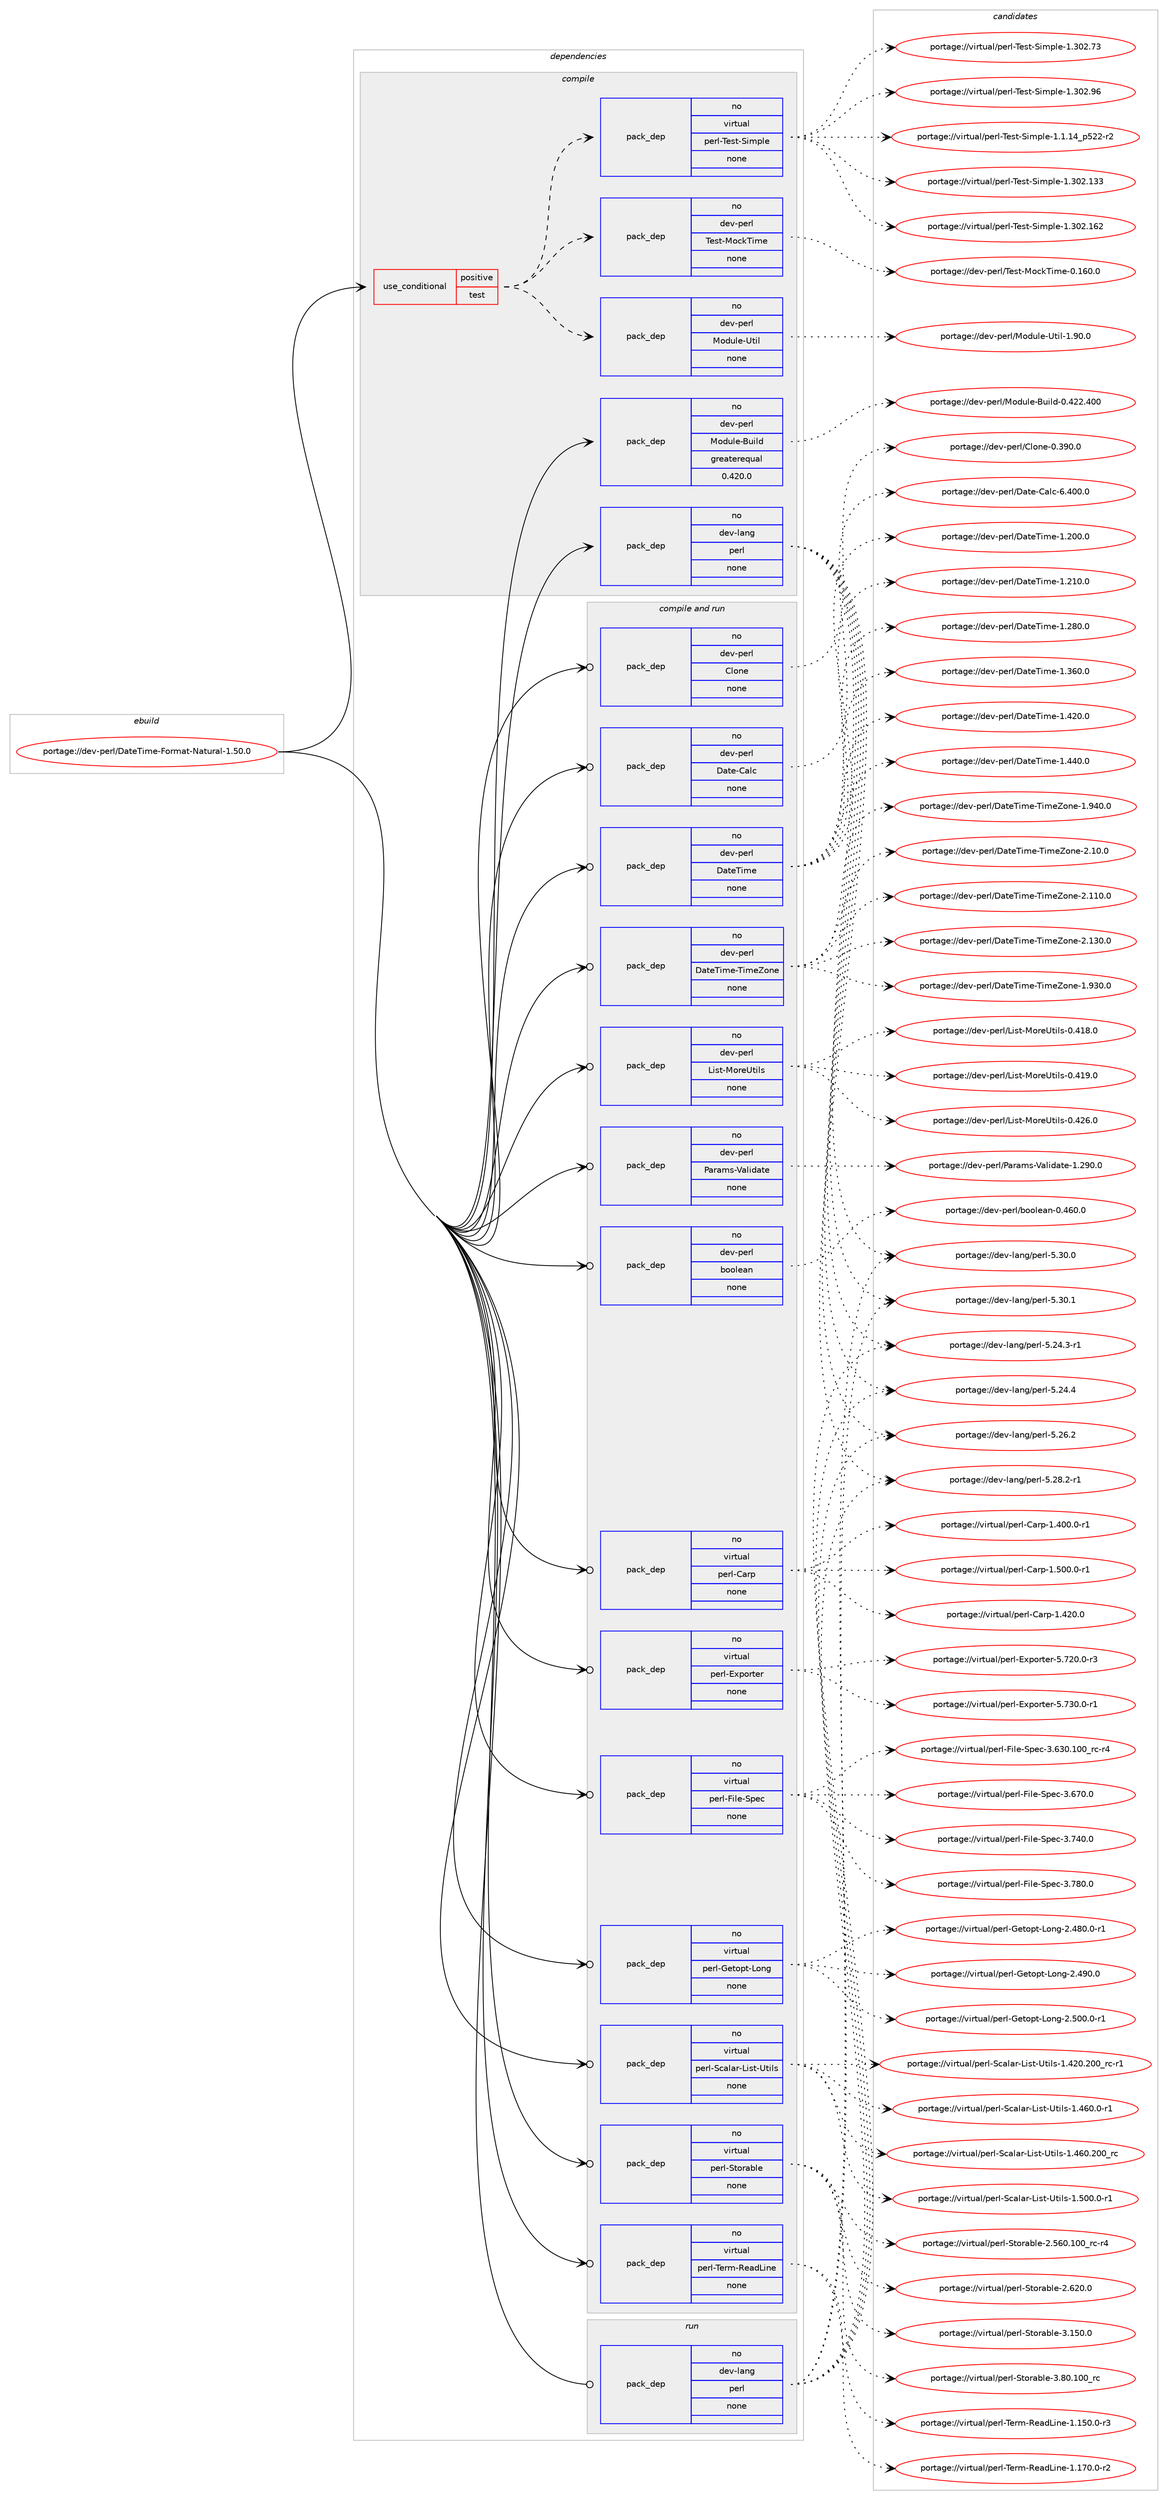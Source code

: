 digraph prolog {

# *************
# Graph options
# *************

newrank=true;
concentrate=true;
compound=true;
graph [rankdir=LR,fontname=Helvetica,fontsize=10,ranksep=1.5];#, ranksep=2.5, nodesep=0.2];
edge  [arrowhead=vee];
node  [fontname=Helvetica,fontsize=10];

# **********
# The ebuild
# **********

subgraph cluster_leftcol {
color=gray;
rank=same;
label=<<i>ebuild</i>>;
id [label="portage://dev-perl/DateTime-Format-Natural-1.50.0", color=red, width=4, href="../dev-perl/DateTime-Format-Natural-1.50.0.svg"];
}

# ****************
# The dependencies
# ****************

subgraph cluster_midcol {
color=gray;
label=<<i>dependencies</i>>;
subgraph cluster_compile {
fillcolor="#eeeeee";
style=filled;
label=<<i>compile</i>>;
subgraph cond22814 {
dependency111244 [label=<<TABLE BORDER="0" CELLBORDER="1" CELLSPACING="0" CELLPADDING="4"><TR><TD ROWSPAN="3" CELLPADDING="10">use_conditional</TD></TR><TR><TD>positive</TD></TR><TR><TD>test</TD></TR></TABLE>>, shape=none, color=red];
subgraph pack85258 {
dependency111245 [label=<<TABLE BORDER="0" CELLBORDER="1" CELLSPACING="0" CELLPADDING="4" WIDTH="220"><TR><TD ROWSPAN="6" CELLPADDING="30">pack_dep</TD></TR><TR><TD WIDTH="110">no</TD></TR><TR><TD>dev-perl</TD></TR><TR><TD>Module-Util</TD></TR><TR><TD>none</TD></TR><TR><TD></TD></TR></TABLE>>, shape=none, color=blue];
}
dependency111244:e -> dependency111245:w [weight=20,style="dashed",arrowhead="vee"];
subgraph pack85259 {
dependency111246 [label=<<TABLE BORDER="0" CELLBORDER="1" CELLSPACING="0" CELLPADDING="4" WIDTH="220"><TR><TD ROWSPAN="6" CELLPADDING="30">pack_dep</TD></TR><TR><TD WIDTH="110">no</TD></TR><TR><TD>dev-perl</TD></TR><TR><TD>Test-MockTime</TD></TR><TR><TD>none</TD></TR><TR><TD></TD></TR></TABLE>>, shape=none, color=blue];
}
dependency111244:e -> dependency111246:w [weight=20,style="dashed",arrowhead="vee"];
subgraph pack85260 {
dependency111247 [label=<<TABLE BORDER="0" CELLBORDER="1" CELLSPACING="0" CELLPADDING="4" WIDTH="220"><TR><TD ROWSPAN="6" CELLPADDING="30">pack_dep</TD></TR><TR><TD WIDTH="110">no</TD></TR><TR><TD>virtual</TD></TR><TR><TD>perl-Test-Simple</TD></TR><TR><TD>none</TD></TR><TR><TD></TD></TR></TABLE>>, shape=none, color=blue];
}
dependency111244:e -> dependency111247:w [weight=20,style="dashed",arrowhead="vee"];
}
id:e -> dependency111244:w [weight=20,style="solid",arrowhead="vee"];
subgraph pack85261 {
dependency111248 [label=<<TABLE BORDER="0" CELLBORDER="1" CELLSPACING="0" CELLPADDING="4" WIDTH="220"><TR><TD ROWSPAN="6" CELLPADDING="30">pack_dep</TD></TR><TR><TD WIDTH="110">no</TD></TR><TR><TD>dev-lang</TD></TR><TR><TD>perl</TD></TR><TR><TD>none</TD></TR><TR><TD></TD></TR></TABLE>>, shape=none, color=blue];
}
id:e -> dependency111248:w [weight=20,style="solid",arrowhead="vee"];
subgraph pack85262 {
dependency111249 [label=<<TABLE BORDER="0" CELLBORDER="1" CELLSPACING="0" CELLPADDING="4" WIDTH="220"><TR><TD ROWSPAN="6" CELLPADDING="30">pack_dep</TD></TR><TR><TD WIDTH="110">no</TD></TR><TR><TD>dev-perl</TD></TR><TR><TD>Module-Build</TD></TR><TR><TD>greaterequal</TD></TR><TR><TD>0.420.0</TD></TR></TABLE>>, shape=none, color=blue];
}
id:e -> dependency111249:w [weight=20,style="solid",arrowhead="vee"];
}
subgraph cluster_compileandrun {
fillcolor="#eeeeee";
style=filled;
label=<<i>compile and run</i>>;
subgraph pack85263 {
dependency111250 [label=<<TABLE BORDER="0" CELLBORDER="1" CELLSPACING="0" CELLPADDING="4" WIDTH="220"><TR><TD ROWSPAN="6" CELLPADDING="30">pack_dep</TD></TR><TR><TD WIDTH="110">no</TD></TR><TR><TD>dev-perl</TD></TR><TR><TD>Clone</TD></TR><TR><TD>none</TD></TR><TR><TD></TD></TR></TABLE>>, shape=none, color=blue];
}
id:e -> dependency111250:w [weight=20,style="solid",arrowhead="odotvee"];
subgraph pack85264 {
dependency111251 [label=<<TABLE BORDER="0" CELLBORDER="1" CELLSPACING="0" CELLPADDING="4" WIDTH="220"><TR><TD ROWSPAN="6" CELLPADDING="30">pack_dep</TD></TR><TR><TD WIDTH="110">no</TD></TR><TR><TD>dev-perl</TD></TR><TR><TD>Date-Calc</TD></TR><TR><TD>none</TD></TR><TR><TD></TD></TR></TABLE>>, shape=none, color=blue];
}
id:e -> dependency111251:w [weight=20,style="solid",arrowhead="odotvee"];
subgraph pack85265 {
dependency111252 [label=<<TABLE BORDER="0" CELLBORDER="1" CELLSPACING="0" CELLPADDING="4" WIDTH="220"><TR><TD ROWSPAN="6" CELLPADDING="30">pack_dep</TD></TR><TR><TD WIDTH="110">no</TD></TR><TR><TD>dev-perl</TD></TR><TR><TD>DateTime</TD></TR><TR><TD>none</TD></TR><TR><TD></TD></TR></TABLE>>, shape=none, color=blue];
}
id:e -> dependency111252:w [weight=20,style="solid",arrowhead="odotvee"];
subgraph pack85266 {
dependency111253 [label=<<TABLE BORDER="0" CELLBORDER="1" CELLSPACING="0" CELLPADDING="4" WIDTH="220"><TR><TD ROWSPAN="6" CELLPADDING="30">pack_dep</TD></TR><TR><TD WIDTH="110">no</TD></TR><TR><TD>dev-perl</TD></TR><TR><TD>DateTime-TimeZone</TD></TR><TR><TD>none</TD></TR><TR><TD></TD></TR></TABLE>>, shape=none, color=blue];
}
id:e -> dependency111253:w [weight=20,style="solid",arrowhead="odotvee"];
subgraph pack85267 {
dependency111254 [label=<<TABLE BORDER="0" CELLBORDER="1" CELLSPACING="0" CELLPADDING="4" WIDTH="220"><TR><TD ROWSPAN="6" CELLPADDING="30">pack_dep</TD></TR><TR><TD WIDTH="110">no</TD></TR><TR><TD>dev-perl</TD></TR><TR><TD>List-MoreUtils</TD></TR><TR><TD>none</TD></TR><TR><TD></TD></TR></TABLE>>, shape=none, color=blue];
}
id:e -> dependency111254:w [weight=20,style="solid",arrowhead="odotvee"];
subgraph pack85268 {
dependency111255 [label=<<TABLE BORDER="0" CELLBORDER="1" CELLSPACING="0" CELLPADDING="4" WIDTH="220"><TR><TD ROWSPAN="6" CELLPADDING="30">pack_dep</TD></TR><TR><TD WIDTH="110">no</TD></TR><TR><TD>dev-perl</TD></TR><TR><TD>Params-Validate</TD></TR><TR><TD>none</TD></TR><TR><TD></TD></TR></TABLE>>, shape=none, color=blue];
}
id:e -> dependency111255:w [weight=20,style="solid",arrowhead="odotvee"];
subgraph pack85269 {
dependency111256 [label=<<TABLE BORDER="0" CELLBORDER="1" CELLSPACING="0" CELLPADDING="4" WIDTH="220"><TR><TD ROWSPAN="6" CELLPADDING="30">pack_dep</TD></TR><TR><TD WIDTH="110">no</TD></TR><TR><TD>dev-perl</TD></TR><TR><TD>boolean</TD></TR><TR><TD>none</TD></TR><TR><TD></TD></TR></TABLE>>, shape=none, color=blue];
}
id:e -> dependency111256:w [weight=20,style="solid",arrowhead="odotvee"];
subgraph pack85270 {
dependency111257 [label=<<TABLE BORDER="0" CELLBORDER="1" CELLSPACING="0" CELLPADDING="4" WIDTH="220"><TR><TD ROWSPAN="6" CELLPADDING="30">pack_dep</TD></TR><TR><TD WIDTH="110">no</TD></TR><TR><TD>virtual</TD></TR><TR><TD>perl-Carp</TD></TR><TR><TD>none</TD></TR><TR><TD></TD></TR></TABLE>>, shape=none, color=blue];
}
id:e -> dependency111257:w [weight=20,style="solid",arrowhead="odotvee"];
subgraph pack85271 {
dependency111258 [label=<<TABLE BORDER="0" CELLBORDER="1" CELLSPACING="0" CELLPADDING="4" WIDTH="220"><TR><TD ROWSPAN="6" CELLPADDING="30">pack_dep</TD></TR><TR><TD WIDTH="110">no</TD></TR><TR><TD>virtual</TD></TR><TR><TD>perl-Exporter</TD></TR><TR><TD>none</TD></TR><TR><TD></TD></TR></TABLE>>, shape=none, color=blue];
}
id:e -> dependency111258:w [weight=20,style="solid",arrowhead="odotvee"];
subgraph pack85272 {
dependency111259 [label=<<TABLE BORDER="0" CELLBORDER="1" CELLSPACING="0" CELLPADDING="4" WIDTH="220"><TR><TD ROWSPAN="6" CELLPADDING="30">pack_dep</TD></TR><TR><TD WIDTH="110">no</TD></TR><TR><TD>virtual</TD></TR><TR><TD>perl-File-Spec</TD></TR><TR><TD>none</TD></TR><TR><TD></TD></TR></TABLE>>, shape=none, color=blue];
}
id:e -> dependency111259:w [weight=20,style="solid",arrowhead="odotvee"];
subgraph pack85273 {
dependency111260 [label=<<TABLE BORDER="0" CELLBORDER="1" CELLSPACING="0" CELLPADDING="4" WIDTH="220"><TR><TD ROWSPAN="6" CELLPADDING="30">pack_dep</TD></TR><TR><TD WIDTH="110">no</TD></TR><TR><TD>virtual</TD></TR><TR><TD>perl-Getopt-Long</TD></TR><TR><TD>none</TD></TR><TR><TD></TD></TR></TABLE>>, shape=none, color=blue];
}
id:e -> dependency111260:w [weight=20,style="solid",arrowhead="odotvee"];
subgraph pack85274 {
dependency111261 [label=<<TABLE BORDER="0" CELLBORDER="1" CELLSPACING="0" CELLPADDING="4" WIDTH="220"><TR><TD ROWSPAN="6" CELLPADDING="30">pack_dep</TD></TR><TR><TD WIDTH="110">no</TD></TR><TR><TD>virtual</TD></TR><TR><TD>perl-Scalar-List-Utils</TD></TR><TR><TD>none</TD></TR><TR><TD></TD></TR></TABLE>>, shape=none, color=blue];
}
id:e -> dependency111261:w [weight=20,style="solid",arrowhead="odotvee"];
subgraph pack85275 {
dependency111262 [label=<<TABLE BORDER="0" CELLBORDER="1" CELLSPACING="0" CELLPADDING="4" WIDTH="220"><TR><TD ROWSPAN="6" CELLPADDING="30">pack_dep</TD></TR><TR><TD WIDTH="110">no</TD></TR><TR><TD>virtual</TD></TR><TR><TD>perl-Storable</TD></TR><TR><TD>none</TD></TR><TR><TD></TD></TR></TABLE>>, shape=none, color=blue];
}
id:e -> dependency111262:w [weight=20,style="solid",arrowhead="odotvee"];
subgraph pack85276 {
dependency111263 [label=<<TABLE BORDER="0" CELLBORDER="1" CELLSPACING="0" CELLPADDING="4" WIDTH="220"><TR><TD ROWSPAN="6" CELLPADDING="30">pack_dep</TD></TR><TR><TD WIDTH="110">no</TD></TR><TR><TD>virtual</TD></TR><TR><TD>perl-Term-ReadLine</TD></TR><TR><TD>none</TD></TR><TR><TD></TD></TR></TABLE>>, shape=none, color=blue];
}
id:e -> dependency111263:w [weight=20,style="solid",arrowhead="odotvee"];
}
subgraph cluster_run {
fillcolor="#eeeeee";
style=filled;
label=<<i>run</i>>;
subgraph pack85277 {
dependency111264 [label=<<TABLE BORDER="0" CELLBORDER="1" CELLSPACING="0" CELLPADDING="4" WIDTH="220"><TR><TD ROWSPAN="6" CELLPADDING="30">pack_dep</TD></TR><TR><TD WIDTH="110">no</TD></TR><TR><TD>dev-lang</TD></TR><TR><TD>perl</TD></TR><TR><TD>none</TD></TR><TR><TD></TD></TR></TABLE>>, shape=none, color=blue];
}
id:e -> dependency111264:w [weight=20,style="solid",arrowhead="odot"];
}
}

# **************
# The candidates
# **************

subgraph cluster_choices {
rank=same;
color=gray;
label=<<i>candidates</i>>;

subgraph choice85258 {
color=black;
nodesep=1;
choiceportage100101118451121011141084777111100117108101458511610510845494657484648 [label="portage://dev-perl/Module-Util-1.90.0", color=red, width=4,href="../dev-perl/Module-Util-1.90.0.svg"];
dependency111245:e -> choiceportage100101118451121011141084777111100117108101458511610510845494657484648:w [style=dotted,weight="100"];
}
subgraph choice85259 {
color=black;
nodesep=1;
choiceportage100101118451121011141084784101115116457711199107841051091014548464954484648 [label="portage://dev-perl/Test-MockTime-0.160.0", color=red, width=4,href="../dev-perl/Test-MockTime-0.160.0.svg"];
dependency111246:e -> choiceportage100101118451121011141084784101115116457711199107841051091014548464954484648:w [style=dotted,weight="100"];
}
subgraph choice85260 {
color=black;
nodesep=1;
choiceportage11810511411611797108471121011141084584101115116458310510911210810145494649464952951125350504511450 [label="portage://virtual/perl-Test-Simple-1.1.14_p522-r2", color=red, width=4,href="../virtual/perl-Test-Simple-1.1.14_p522-r2.svg"];
choiceportage11810511411611797108471121011141084584101115116458310510911210810145494651485046495151 [label="portage://virtual/perl-Test-Simple-1.302.133", color=red, width=4,href="../virtual/perl-Test-Simple-1.302.133.svg"];
choiceportage11810511411611797108471121011141084584101115116458310510911210810145494651485046495450 [label="portage://virtual/perl-Test-Simple-1.302.162", color=red, width=4,href="../virtual/perl-Test-Simple-1.302.162.svg"];
choiceportage118105114116117971084711210111410845841011151164583105109112108101454946514850465551 [label="portage://virtual/perl-Test-Simple-1.302.73", color=red, width=4,href="../virtual/perl-Test-Simple-1.302.73.svg"];
choiceportage118105114116117971084711210111410845841011151164583105109112108101454946514850465754 [label="portage://virtual/perl-Test-Simple-1.302.96", color=red, width=4,href="../virtual/perl-Test-Simple-1.302.96.svg"];
dependency111247:e -> choiceportage11810511411611797108471121011141084584101115116458310510911210810145494649464952951125350504511450:w [style=dotted,weight="100"];
dependency111247:e -> choiceportage11810511411611797108471121011141084584101115116458310510911210810145494651485046495151:w [style=dotted,weight="100"];
dependency111247:e -> choiceportage11810511411611797108471121011141084584101115116458310510911210810145494651485046495450:w [style=dotted,weight="100"];
dependency111247:e -> choiceportage118105114116117971084711210111410845841011151164583105109112108101454946514850465551:w [style=dotted,weight="100"];
dependency111247:e -> choiceportage118105114116117971084711210111410845841011151164583105109112108101454946514850465754:w [style=dotted,weight="100"];
}
subgraph choice85261 {
color=black;
nodesep=1;
choiceportage100101118451089711010347112101114108455346505246514511449 [label="portage://dev-lang/perl-5.24.3-r1", color=red, width=4,href="../dev-lang/perl-5.24.3-r1.svg"];
choiceportage10010111845108971101034711210111410845534650524652 [label="portage://dev-lang/perl-5.24.4", color=red, width=4,href="../dev-lang/perl-5.24.4.svg"];
choiceportage10010111845108971101034711210111410845534650544650 [label="portage://dev-lang/perl-5.26.2", color=red, width=4,href="../dev-lang/perl-5.26.2.svg"];
choiceportage100101118451089711010347112101114108455346505646504511449 [label="portage://dev-lang/perl-5.28.2-r1", color=red, width=4,href="../dev-lang/perl-5.28.2-r1.svg"];
choiceportage10010111845108971101034711210111410845534651484648 [label="portage://dev-lang/perl-5.30.0", color=red, width=4,href="../dev-lang/perl-5.30.0.svg"];
choiceportage10010111845108971101034711210111410845534651484649 [label="portage://dev-lang/perl-5.30.1", color=red, width=4,href="../dev-lang/perl-5.30.1.svg"];
dependency111248:e -> choiceportage100101118451089711010347112101114108455346505246514511449:w [style=dotted,weight="100"];
dependency111248:e -> choiceportage10010111845108971101034711210111410845534650524652:w [style=dotted,weight="100"];
dependency111248:e -> choiceportage10010111845108971101034711210111410845534650544650:w [style=dotted,weight="100"];
dependency111248:e -> choiceportage100101118451089711010347112101114108455346505646504511449:w [style=dotted,weight="100"];
dependency111248:e -> choiceportage10010111845108971101034711210111410845534651484648:w [style=dotted,weight="100"];
dependency111248:e -> choiceportage10010111845108971101034711210111410845534651484649:w [style=dotted,weight="100"];
}
subgraph choice85262 {
color=black;
nodesep=1;
choiceportage100101118451121011141084777111100117108101456611710510810045484652505046524848 [label="portage://dev-perl/Module-Build-0.422.400", color=red, width=4,href="../dev-perl/Module-Build-0.422.400.svg"];
dependency111249:e -> choiceportage100101118451121011141084777111100117108101456611710510810045484652505046524848:w [style=dotted,weight="100"];
}
subgraph choice85263 {
color=black;
nodesep=1;
choiceportage1001011184511210111410847671081111101014548465157484648 [label="portage://dev-perl/Clone-0.390.0", color=red, width=4,href="../dev-perl/Clone-0.390.0.svg"];
dependency111250:e -> choiceportage1001011184511210111410847671081111101014548465157484648:w [style=dotted,weight="100"];
}
subgraph choice85264 {
color=black;
nodesep=1;
choiceportage10010111845112101114108476897116101456797108994554465248484648 [label="portage://dev-perl/Date-Calc-6.400.0", color=red, width=4,href="../dev-perl/Date-Calc-6.400.0.svg"];
dependency111251:e -> choiceportage10010111845112101114108476897116101456797108994554465248484648:w [style=dotted,weight="100"];
}
subgraph choice85265 {
color=black;
nodesep=1;
choiceportage10010111845112101114108476897116101841051091014549465048484648 [label="portage://dev-perl/DateTime-1.200.0", color=red, width=4,href="../dev-perl/DateTime-1.200.0.svg"];
choiceportage10010111845112101114108476897116101841051091014549465049484648 [label="portage://dev-perl/DateTime-1.210.0", color=red, width=4,href="../dev-perl/DateTime-1.210.0.svg"];
choiceportage10010111845112101114108476897116101841051091014549465056484648 [label="portage://dev-perl/DateTime-1.280.0", color=red, width=4,href="../dev-perl/DateTime-1.280.0.svg"];
choiceportage10010111845112101114108476897116101841051091014549465154484648 [label="portage://dev-perl/DateTime-1.360.0", color=red, width=4,href="../dev-perl/DateTime-1.360.0.svg"];
choiceportage10010111845112101114108476897116101841051091014549465250484648 [label="portage://dev-perl/DateTime-1.420.0", color=red, width=4,href="../dev-perl/DateTime-1.420.0.svg"];
choiceportage10010111845112101114108476897116101841051091014549465252484648 [label="portage://dev-perl/DateTime-1.440.0", color=red, width=4,href="../dev-perl/DateTime-1.440.0.svg"];
dependency111252:e -> choiceportage10010111845112101114108476897116101841051091014549465048484648:w [style=dotted,weight="100"];
dependency111252:e -> choiceportage10010111845112101114108476897116101841051091014549465049484648:w [style=dotted,weight="100"];
dependency111252:e -> choiceportage10010111845112101114108476897116101841051091014549465056484648:w [style=dotted,weight="100"];
dependency111252:e -> choiceportage10010111845112101114108476897116101841051091014549465154484648:w [style=dotted,weight="100"];
dependency111252:e -> choiceportage10010111845112101114108476897116101841051091014549465250484648:w [style=dotted,weight="100"];
dependency111252:e -> choiceportage10010111845112101114108476897116101841051091014549465252484648:w [style=dotted,weight="100"];
}
subgraph choice85266 {
color=black;
nodesep=1;
choiceportage10010111845112101114108476897116101841051091014584105109101901111101014549465751484648 [label="portage://dev-perl/DateTime-TimeZone-1.930.0", color=red, width=4,href="../dev-perl/DateTime-TimeZone-1.930.0.svg"];
choiceportage10010111845112101114108476897116101841051091014584105109101901111101014549465752484648 [label="portage://dev-perl/DateTime-TimeZone-1.940.0", color=red, width=4,href="../dev-perl/DateTime-TimeZone-1.940.0.svg"];
choiceportage100101118451121011141084768971161018410510910145841051091019011111010145504649484648 [label="portage://dev-perl/DateTime-TimeZone-2.10.0", color=red, width=4,href="../dev-perl/DateTime-TimeZone-2.10.0.svg"];
choiceportage10010111845112101114108476897116101841051091014584105109101901111101014550464949484648 [label="portage://dev-perl/DateTime-TimeZone-2.110.0", color=red, width=4,href="../dev-perl/DateTime-TimeZone-2.110.0.svg"];
choiceportage10010111845112101114108476897116101841051091014584105109101901111101014550464951484648 [label="portage://dev-perl/DateTime-TimeZone-2.130.0", color=red, width=4,href="../dev-perl/DateTime-TimeZone-2.130.0.svg"];
dependency111253:e -> choiceportage10010111845112101114108476897116101841051091014584105109101901111101014549465751484648:w [style=dotted,weight="100"];
dependency111253:e -> choiceportage10010111845112101114108476897116101841051091014584105109101901111101014549465752484648:w [style=dotted,weight="100"];
dependency111253:e -> choiceportage100101118451121011141084768971161018410510910145841051091019011111010145504649484648:w [style=dotted,weight="100"];
dependency111253:e -> choiceportage10010111845112101114108476897116101841051091014584105109101901111101014550464949484648:w [style=dotted,weight="100"];
dependency111253:e -> choiceportage10010111845112101114108476897116101841051091014584105109101901111101014550464951484648:w [style=dotted,weight="100"];
}
subgraph choice85267 {
color=black;
nodesep=1;
choiceportage1001011184511210111410847761051151164577111114101851161051081154548465249564648 [label="portage://dev-perl/List-MoreUtils-0.418.0", color=red, width=4,href="../dev-perl/List-MoreUtils-0.418.0.svg"];
choiceportage1001011184511210111410847761051151164577111114101851161051081154548465249574648 [label="portage://dev-perl/List-MoreUtils-0.419.0", color=red, width=4,href="../dev-perl/List-MoreUtils-0.419.0.svg"];
choiceportage1001011184511210111410847761051151164577111114101851161051081154548465250544648 [label="portage://dev-perl/List-MoreUtils-0.426.0", color=red, width=4,href="../dev-perl/List-MoreUtils-0.426.0.svg"];
dependency111254:e -> choiceportage1001011184511210111410847761051151164577111114101851161051081154548465249564648:w [style=dotted,weight="100"];
dependency111254:e -> choiceportage1001011184511210111410847761051151164577111114101851161051081154548465249574648:w [style=dotted,weight="100"];
dependency111254:e -> choiceportage1001011184511210111410847761051151164577111114101851161051081154548465250544648:w [style=dotted,weight="100"];
}
subgraph choice85268 {
color=black;
nodesep=1;
choiceportage1001011184511210111410847809711497109115458697108105100971161014549465057484648 [label="portage://dev-perl/Params-Validate-1.290.0", color=red, width=4,href="../dev-perl/Params-Validate-1.290.0.svg"];
dependency111255:e -> choiceportage1001011184511210111410847809711497109115458697108105100971161014549465057484648:w [style=dotted,weight="100"];
}
subgraph choice85269 {
color=black;
nodesep=1;
choiceportage100101118451121011141084798111111108101971104548465254484648 [label="portage://dev-perl/boolean-0.460.0", color=red, width=4,href="../dev-perl/boolean-0.460.0.svg"];
dependency111256:e -> choiceportage100101118451121011141084798111111108101971104548465254484648:w [style=dotted,weight="100"];
}
subgraph choice85270 {
color=black;
nodesep=1;
choiceportage118105114116117971084711210111410845679711411245494652484846484511449 [label="portage://virtual/perl-Carp-1.400.0-r1", color=red, width=4,href="../virtual/perl-Carp-1.400.0-r1.svg"];
choiceportage11810511411611797108471121011141084567971141124549465250484648 [label="portage://virtual/perl-Carp-1.420.0", color=red, width=4,href="../virtual/perl-Carp-1.420.0.svg"];
choiceportage118105114116117971084711210111410845679711411245494653484846484511449 [label="portage://virtual/perl-Carp-1.500.0-r1", color=red, width=4,href="../virtual/perl-Carp-1.500.0-r1.svg"];
dependency111257:e -> choiceportage118105114116117971084711210111410845679711411245494652484846484511449:w [style=dotted,weight="100"];
dependency111257:e -> choiceportage11810511411611797108471121011141084567971141124549465250484648:w [style=dotted,weight="100"];
dependency111257:e -> choiceportage118105114116117971084711210111410845679711411245494653484846484511449:w [style=dotted,weight="100"];
}
subgraph choice85271 {
color=black;
nodesep=1;
choiceportage1181051141161179710847112101114108456912011211111411610111445534655504846484511451 [label="portage://virtual/perl-Exporter-5.720.0-r3", color=red, width=4,href="../virtual/perl-Exporter-5.720.0-r3.svg"];
choiceportage1181051141161179710847112101114108456912011211111411610111445534655514846484511449 [label="portage://virtual/perl-Exporter-5.730.0-r1", color=red, width=4,href="../virtual/perl-Exporter-5.730.0-r1.svg"];
dependency111258:e -> choiceportage1181051141161179710847112101114108456912011211111411610111445534655504846484511451:w [style=dotted,weight="100"];
dependency111258:e -> choiceportage1181051141161179710847112101114108456912011211111411610111445534655514846484511449:w [style=dotted,weight="100"];
}
subgraph choice85272 {
color=black;
nodesep=1;
choiceportage118105114116117971084711210111410845701051081014583112101994551465451484649484895114994511452 [label="portage://virtual/perl-File-Spec-3.630.100_rc-r4", color=red, width=4,href="../virtual/perl-File-Spec-3.630.100_rc-r4.svg"];
choiceportage118105114116117971084711210111410845701051081014583112101994551465455484648 [label="portage://virtual/perl-File-Spec-3.670.0", color=red, width=4,href="../virtual/perl-File-Spec-3.670.0.svg"];
choiceportage118105114116117971084711210111410845701051081014583112101994551465552484648 [label="portage://virtual/perl-File-Spec-3.740.0", color=red, width=4,href="../virtual/perl-File-Spec-3.740.0.svg"];
choiceportage118105114116117971084711210111410845701051081014583112101994551465556484648 [label="portage://virtual/perl-File-Spec-3.780.0", color=red, width=4,href="../virtual/perl-File-Spec-3.780.0.svg"];
dependency111259:e -> choiceportage118105114116117971084711210111410845701051081014583112101994551465451484649484895114994511452:w [style=dotted,weight="100"];
dependency111259:e -> choiceportage118105114116117971084711210111410845701051081014583112101994551465455484648:w [style=dotted,weight="100"];
dependency111259:e -> choiceportage118105114116117971084711210111410845701051081014583112101994551465552484648:w [style=dotted,weight="100"];
dependency111259:e -> choiceportage118105114116117971084711210111410845701051081014583112101994551465556484648:w [style=dotted,weight="100"];
}
subgraph choice85273 {
color=black;
nodesep=1;
choiceportage11810511411611797108471121011141084571101116111112116457611111010345504652564846484511449 [label="portage://virtual/perl-Getopt-Long-2.480.0-r1", color=red, width=4,href="../virtual/perl-Getopt-Long-2.480.0-r1.svg"];
choiceportage1181051141161179710847112101114108457110111611111211645761111101034550465257484648 [label="portage://virtual/perl-Getopt-Long-2.490.0", color=red, width=4,href="../virtual/perl-Getopt-Long-2.490.0.svg"];
choiceportage11810511411611797108471121011141084571101116111112116457611111010345504653484846484511449 [label="portage://virtual/perl-Getopt-Long-2.500.0-r1", color=red, width=4,href="../virtual/perl-Getopt-Long-2.500.0-r1.svg"];
dependency111260:e -> choiceportage11810511411611797108471121011141084571101116111112116457611111010345504652564846484511449:w [style=dotted,weight="100"];
dependency111260:e -> choiceportage1181051141161179710847112101114108457110111611111211645761111101034550465257484648:w [style=dotted,weight="100"];
dependency111260:e -> choiceportage11810511411611797108471121011141084571101116111112116457611111010345504653484846484511449:w [style=dotted,weight="100"];
}
subgraph choice85274 {
color=black;
nodesep=1;
choiceportage11810511411611797108471121011141084583999710897114457610511511645851161051081154549465250484650484895114994511449 [label="portage://virtual/perl-Scalar-List-Utils-1.420.200_rc-r1", color=red, width=4,href="../virtual/perl-Scalar-List-Utils-1.420.200_rc-r1.svg"];
choiceportage118105114116117971084711210111410845839997108971144576105115116458511610510811545494652544846484511449 [label="portage://virtual/perl-Scalar-List-Utils-1.460.0-r1", color=red, width=4,href="../virtual/perl-Scalar-List-Utils-1.460.0-r1.svg"];
choiceportage1181051141161179710847112101114108458399971089711445761051151164585116105108115454946525448465048489511499 [label="portage://virtual/perl-Scalar-List-Utils-1.460.200_rc", color=red, width=4,href="../virtual/perl-Scalar-List-Utils-1.460.200_rc.svg"];
choiceportage118105114116117971084711210111410845839997108971144576105115116458511610510811545494653484846484511449 [label="portage://virtual/perl-Scalar-List-Utils-1.500.0-r1", color=red, width=4,href="../virtual/perl-Scalar-List-Utils-1.500.0-r1.svg"];
dependency111261:e -> choiceportage11810511411611797108471121011141084583999710897114457610511511645851161051081154549465250484650484895114994511449:w [style=dotted,weight="100"];
dependency111261:e -> choiceportage118105114116117971084711210111410845839997108971144576105115116458511610510811545494652544846484511449:w [style=dotted,weight="100"];
dependency111261:e -> choiceportage1181051141161179710847112101114108458399971089711445761051151164585116105108115454946525448465048489511499:w [style=dotted,weight="100"];
dependency111261:e -> choiceportage118105114116117971084711210111410845839997108971144576105115116458511610510811545494653484846484511449:w [style=dotted,weight="100"];
}
subgraph choice85275 {
color=black;
nodesep=1;
choiceportage1181051141161179710847112101114108458311611111497981081014550465354484649484895114994511452 [label="portage://virtual/perl-Storable-2.560.100_rc-r4", color=red, width=4,href="../virtual/perl-Storable-2.560.100_rc-r4.svg"];
choiceportage1181051141161179710847112101114108458311611111497981081014550465450484648 [label="portage://virtual/perl-Storable-2.620.0", color=red, width=4,href="../virtual/perl-Storable-2.620.0.svg"];
choiceportage1181051141161179710847112101114108458311611111497981081014551464953484648 [label="portage://virtual/perl-Storable-3.150.0", color=red, width=4,href="../virtual/perl-Storable-3.150.0.svg"];
choiceportage1181051141161179710847112101114108458311611111497981081014551465648464948489511499 [label="portage://virtual/perl-Storable-3.80.100_rc", color=red, width=4,href="../virtual/perl-Storable-3.80.100_rc.svg"];
dependency111262:e -> choiceportage1181051141161179710847112101114108458311611111497981081014550465354484649484895114994511452:w [style=dotted,weight="100"];
dependency111262:e -> choiceportage1181051141161179710847112101114108458311611111497981081014550465450484648:w [style=dotted,weight="100"];
dependency111262:e -> choiceportage1181051141161179710847112101114108458311611111497981081014551464953484648:w [style=dotted,weight="100"];
dependency111262:e -> choiceportage1181051141161179710847112101114108458311611111497981081014551465648464948489511499:w [style=dotted,weight="100"];
}
subgraph choice85276 {
color=black;
nodesep=1;
choiceportage118105114116117971084711210111410845841011141094582101971007610511010145494649534846484511451 [label="portage://virtual/perl-Term-ReadLine-1.150.0-r3", color=red, width=4,href="../virtual/perl-Term-ReadLine-1.150.0-r3.svg"];
choiceportage118105114116117971084711210111410845841011141094582101971007610511010145494649554846484511450 [label="portage://virtual/perl-Term-ReadLine-1.170.0-r2", color=red, width=4,href="../virtual/perl-Term-ReadLine-1.170.0-r2.svg"];
dependency111263:e -> choiceportage118105114116117971084711210111410845841011141094582101971007610511010145494649534846484511451:w [style=dotted,weight="100"];
dependency111263:e -> choiceportage118105114116117971084711210111410845841011141094582101971007610511010145494649554846484511450:w [style=dotted,weight="100"];
}
subgraph choice85277 {
color=black;
nodesep=1;
choiceportage100101118451089711010347112101114108455346505246514511449 [label="portage://dev-lang/perl-5.24.3-r1", color=red, width=4,href="../dev-lang/perl-5.24.3-r1.svg"];
choiceportage10010111845108971101034711210111410845534650524652 [label="portage://dev-lang/perl-5.24.4", color=red, width=4,href="../dev-lang/perl-5.24.4.svg"];
choiceportage10010111845108971101034711210111410845534650544650 [label="portage://dev-lang/perl-5.26.2", color=red, width=4,href="../dev-lang/perl-5.26.2.svg"];
choiceportage100101118451089711010347112101114108455346505646504511449 [label="portage://dev-lang/perl-5.28.2-r1", color=red, width=4,href="../dev-lang/perl-5.28.2-r1.svg"];
choiceportage10010111845108971101034711210111410845534651484648 [label="portage://dev-lang/perl-5.30.0", color=red, width=4,href="../dev-lang/perl-5.30.0.svg"];
choiceportage10010111845108971101034711210111410845534651484649 [label="portage://dev-lang/perl-5.30.1", color=red, width=4,href="../dev-lang/perl-5.30.1.svg"];
dependency111264:e -> choiceportage100101118451089711010347112101114108455346505246514511449:w [style=dotted,weight="100"];
dependency111264:e -> choiceportage10010111845108971101034711210111410845534650524652:w [style=dotted,weight="100"];
dependency111264:e -> choiceportage10010111845108971101034711210111410845534650544650:w [style=dotted,weight="100"];
dependency111264:e -> choiceportage100101118451089711010347112101114108455346505646504511449:w [style=dotted,weight="100"];
dependency111264:e -> choiceportage10010111845108971101034711210111410845534651484648:w [style=dotted,weight="100"];
dependency111264:e -> choiceportage10010111845108971101034711210111410845534651484649:w [style=dotted,weight="100"];
}
}

}
